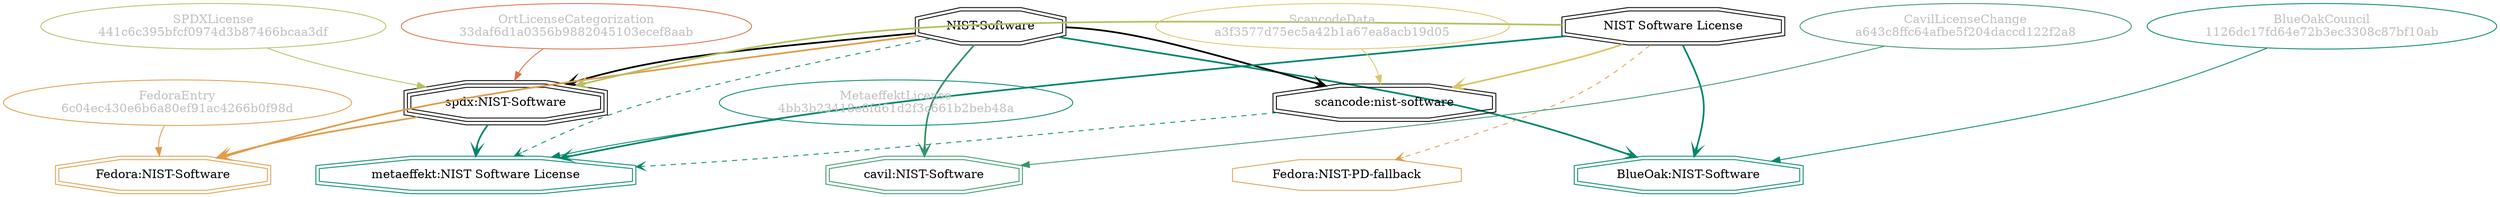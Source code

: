 strict digraph {
    node [shape=box];
    graph [splines=curved];
    3070 [label="SPDXLicense\n441c6c395bfcf0974d3b87466bcaa3df"
         ,fontcolor=gray
         ,color="#b8bf62"
         ,fillcolor="beige;1"
         ,shape=ellipse];
    3071 [label="spdx:NIST-Software"
         ,shape=tripleoctagon];
    3072 [label="NIST-Software"
         ,shape=doubleoctagon];
    3073 [label="NIST Software License"
         ,shape=doubleoctagon];
    8185 [label="Fedora:NIST-PD-fallback"
         ,color="#e09d4b"
         ,shape=octagon];
    8191 [label="FedoraEntry\n6c04ec430e6b6a80ef91ac4266b0f98d"
         ,fontcolor=gray
         ,color="#e09d4b"
         ,fillcolor="beige;1"
         ,shape=ellipse];
    8192 [label="Fedora:NIST-Software"
         ,color="#e09d4b"
         ,shape=doubleoctagon];
    8917 [label="BlueOakCouncil\n1126dc17fd64e72b3ec3308c87bf10ab"
         ,fontcolor=gray
         ,color="#00876c"
         ,fillcolor="beige;1"
         ,shape=ellipse];
    8918 [label="BlueOak:NIST-Software"
         ,color="#00876c"
         ,shape=doubleoctagon];
    20635 [label="ScancodeData\na3f3577d75ec5a42b1a67ea8acb19d05"
          ,fontcolor=gray
          ,color="#dac767"
          ,fillcolor="beige;1"
          ,shape=ellipse];
    20636 [label="scancode:nist-software"
          ,shape=doubleoctagon];
    35096 [label="OrtLicenseCategorization\n33daf6d1a0356b9882045103ecef8aab"
          ,fontcolor=gray
          ,color="#e06f45"
          ,fillcolor="beige;1"
          ,shape=ellipse];
    37254 [label="CavilLicenseChange\na643c8ffc64afbe5f204daccd122f2a8"
          ,fontcolor=gray
          ,color="#379469"
          ,fillcolor="beige;1"
          ,shape=ellipse];
    37255 [label="cavil:NIST-Software"
          ,color="#379469"
          ,shape=doubleoctagon];
    45891 [label="MetaeffektLicense\n4bb3b23418e8fd61d2f3c661b2beb48a"
          ,fontcolor=gray
          ,color="#00876c"
          ,fillcolor="beige;1"
          ,shape=ellipse];
    45892 [label="metaeffekt:NIST Software License"
          ,color="#00876c"
          ,shape=doubleoctagon];
    3070 -> 3071 [weight=0.5
                 ,color="#b8bf62"];
    3071 -> 8192 [style=bold
                 ,arrowhead=vee
                 ,weight=0.7
                 ,color="#e09d4b"];
    3071 -> 45892 [style=bold
                  ,arrowhead=vee
                  ,weight=0.7
                  ,color="#00876c"];
    3072 -> 3071 [style=bold
                 ,arrowhead=vee
                 ,weight=0.7];
    3072 -> 8192 [style=bold
                 ,arrowhead=vee
                 ,weight=0.7
                 ,color="#e09d4b"];
    3072 -> 8918 [style=bold
                 ,arrowhead=vee
                 ,weight=0.7
                 ,color="#00876c"];
    3072 -> 20636 [style=bold
                  ,arrowhead=vee
                  ,weight=0.7];
    3072 -> 37255 [style=bold
                  ,arrowhead=vee
                  ,weight=0.7
                  ,color="#379469"];
    3072 -> 37255 [style=bold
                  ,arrowhead=vee
                  ,weight=0.7
                  ,color="#379469"];
    3072 -> 45892 [style=dashed
                  ,arrowhead=vee
                  ,weight=0.5
                  ,color="#00876c"];
    3073 -> 3071 [style=bold
                 ,arrowhead=vee
                 ,weight=0.7
                 ,color="#b8bf62"];
    3073 -> 8185 [style=dashed
                 ,arrowhead=vee
                 ,weight=0.5
                 ,color="#e09d4b"];
    3073 -> 8918 [style=bold
                 ,arrowhead=vee
                 ,weight=0.7
                 ,color="#00876c"];
    3073 -> 20636 [style=bold
                  ,arrowhead=vee
                  ,weight=0.7
                  ,color="#dac767"];
    3073 -> 45892 [style=bold
                  ,arrowhead=vee
                  ,weight=0.7
                  ,color="#00876c"];
    3073 -> 45892 [style=bold
                  ,arrowhead=vee
                  ,weight=0.7
                  ,color="#00876c"];
    8191 -> 8192 [weight=0.5
                 ,color="#e09d4b"];
    8917 -> 8918 [weight=0.5
                 ,color="#00876c"];
    20635 -> 20636 [weight=0.5
                   ,color="#dac767"];
    20636 -> 45892 [style=dashed
                   ,arrowhead=vee
                   ,weight=0.5
                   ,color="#00876c"];
    35096 -> 3071 [weight=0.5
                  ,color="#e06f45"];
    37254 -> 37255 [weight=0.5
                   ,color="#379469"];
    45891 -> 45892 [weight=0.5
                   ,color="#00876c"];
}
